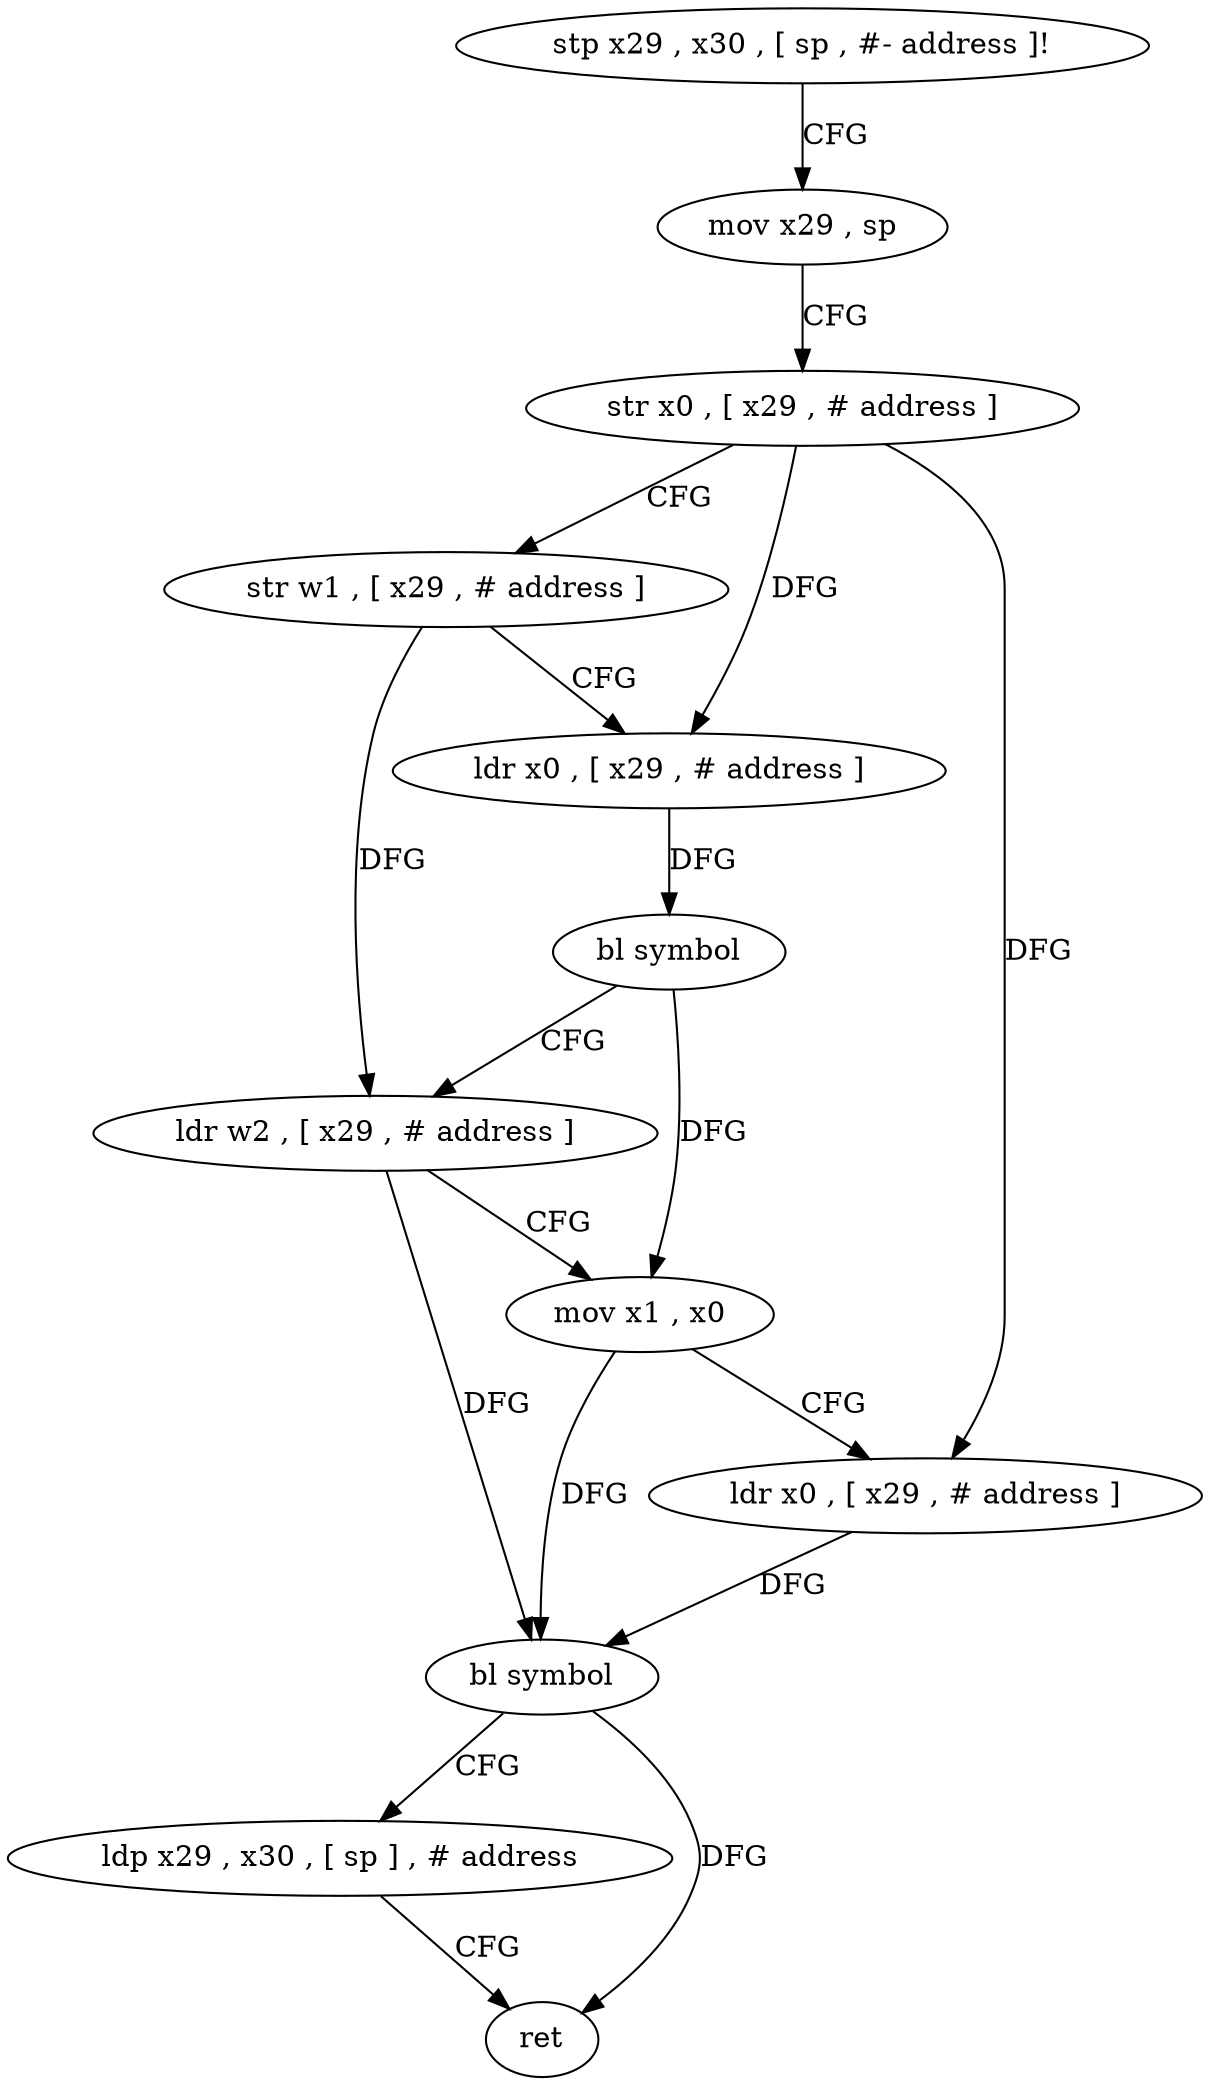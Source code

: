 digraph "func" {
"4332132" [label = "stp x29 , x30 , [ sp , #- address ]!" ]
"4332136" [label = "mov x29 , sp" ]
"4332140" [label = "str x0 , [ x29 , # address ]" ]
"4332144" [label = "str w1 , [ x29 , # address ]" ]
"4332148" [label = "ldr x0 , [ x29 , # address ]" ]
"4332152" [label = "bl symbol" ]
"4332156" [label = "ldr w2 , [ x29 , # address ]" ]
"4332160" [label = "mov x1 , x0" ]
"4332164" [label = "ldr x0 , [ x29 , # address ]" ]
"4332168" [label = "bl symbol" ]
"4332172" [label = "ldp x29 , x30 , [ sp ] , # address" ]
"4332176" [label = "ret" ]
"4332132" -> "4332136" [ label = "CFG" ]
"4332136" -> "4332140" [ label = "CFG" ]
"4332140" -> "4332144" [ label = "CFG" ]
"4332140" -> "4332148" [ label = "DFG" ]
"4332140" -> "4332164" [ label = "DFG" ]
"4332144" -> "4332148" [ label = "CFG" ]
"4332144" -> "4332156" [ label = "DFG" ]
"4332148" -> "4332152" [ label = "DFG" ]
"4332152" -> "4332156" [ label = "CFG" ]
"4332152" -> "4332160" [ label = "DFG" ]
"4332156" -> "4332160" [ label = "CFG" ]
"4332156" -> "4332168" [ label = "DFG" ]
"4332160" -> "4332164" [ label = "CFG" ]
"4332160" -> "4332168" [ label = "DFG" ]
"4332164" -> "4332168" [ label = "DFG" ]
"4332168" -> "4332172" [ label = "CFG" ]
"4332168" -> "4332176" [ label = "DFG" ]
"4332172" -> "4332176" [ label = "CFG" ]
}
